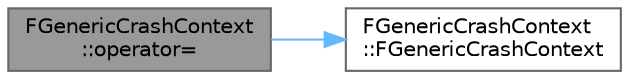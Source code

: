 digraph "FGenericCrashContext::operator="
{
 // INTERACTIVE_SVG=YES
 // LATEX_PDF_SIZE
  bgcolor="transparent";
  edge [fontname=Helvetica,fontsize=10,labelfontname=Helvetica,labelfontsize=10];
  node [fontname=Helvetica,fontsize=10,shape=box,height=0.2,width=0.4];
  rankdir="LR";
  Node1 [id="Node000001",label="FGenericCrashContext\l::operator=",height=0.2,width=0.4,color="gray40", fillcolor="grey60", style="filled", fontcolor="black",tooltip=" "];
  Node1 -> Node2 [id="edge1_Node000001_Node000002",color="steelblue1",style="solid",tooltip=" "];
  Node2 [id="Node000002",label="FGenericCrashContext\l::FGenericCrashContext",height=0.2,width=0.4,color="grey40", fillcolor="white", style="filled",URL="$d5/dc2/structFGenericCrashContext.html#a354d80850c8a63197cd156f76f13707d",tooltip="Default constructor."];
}

